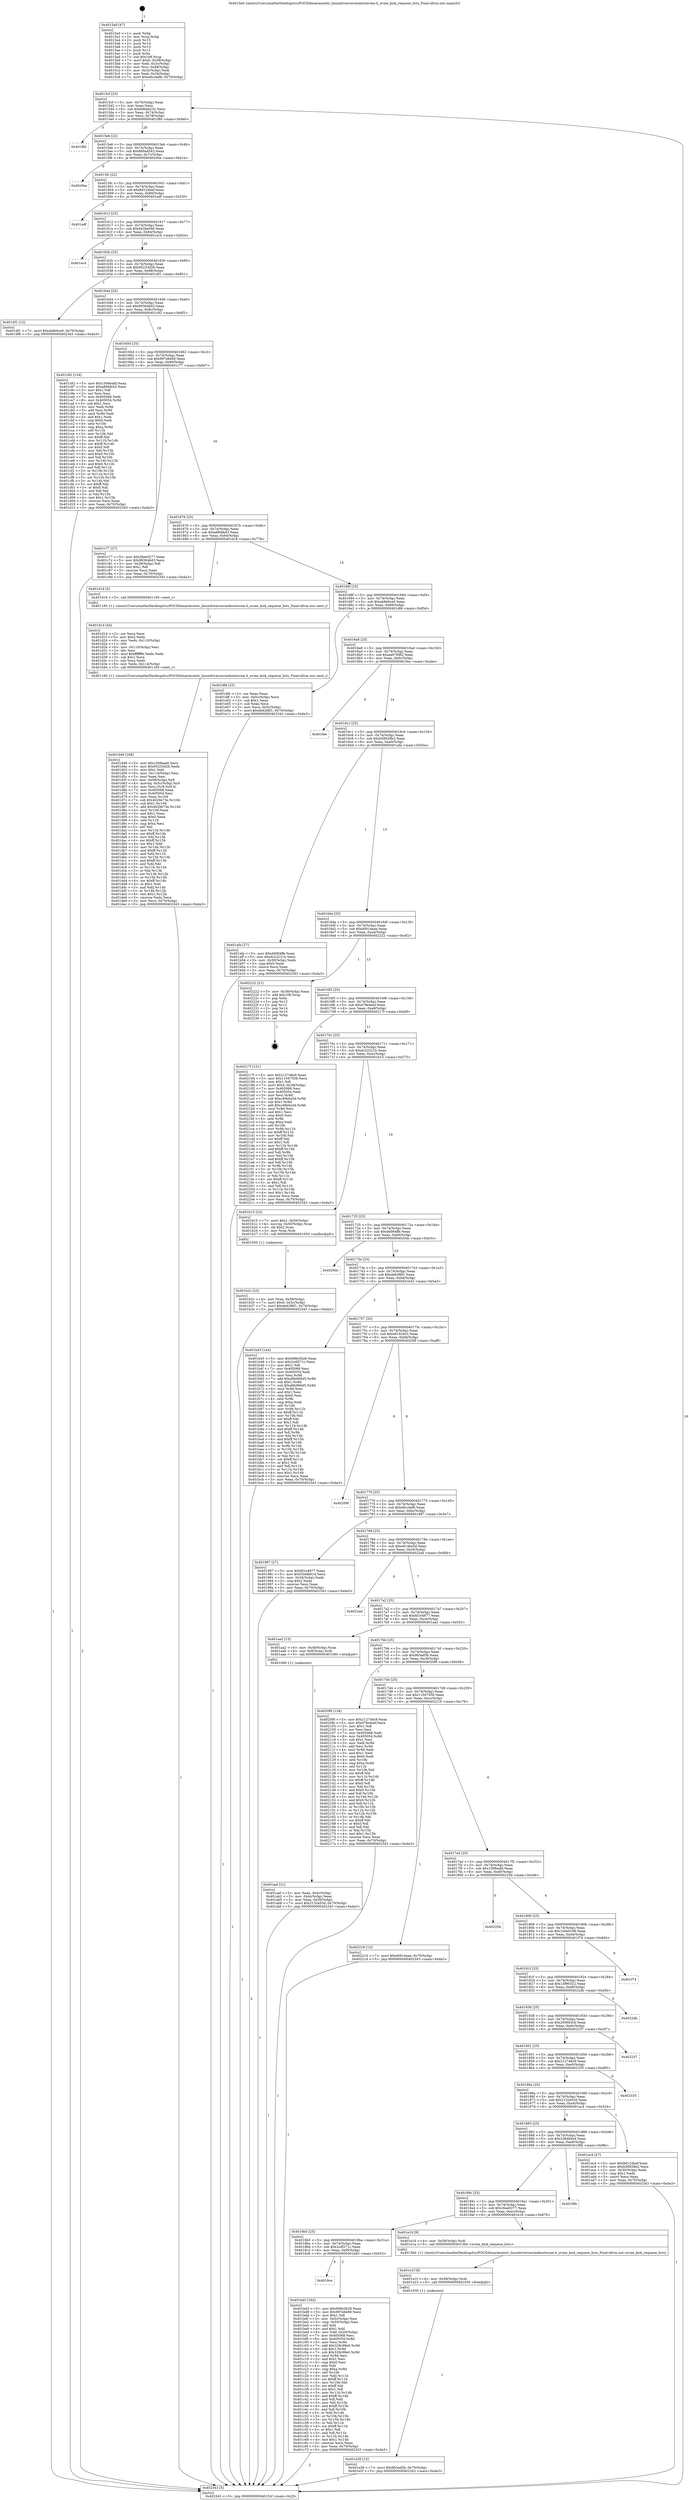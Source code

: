 digraph "0x4015a0" {
  label = "0x4015a0 (/mnt/c/Users/mathe/Desktop/tcc/POCII/binaries/extr_linuxdriversnvmehostnvme.h_nvme_kick_requeue_lists_Final-ollvm.out::main(0))"
  labelloc = "t"
  node[shape=record]

  Entry [label="",width=0.3,height=0.3,shape=circle,fillcolor=black,style=filled]
  "0x4015cf" [label="{
     0x4015cf [23]\l
     | [instrs]\l
     &nbsp;&nbsp;0x4015cf \<+3\>: mov -0x70(%rbp),%eax\l
     &nbsp;&nbsp;0x4015d2 \<+2\>: mov %eax,%ecx\l
     &nbsp;&nbsp;0x4015d4 \<+6\>: sub $0x846ab232,%ecx\l
     &nbsp;&nbsp;0x4015da \<+3\>: mov %eax,-0x74(%rbp)\l
     &nbsp;&nbsp;0x4015dd \<+3\>: mov %ecx,-0x78(%rbp)\l
     &nbsp;&nbsp;0x4015e0 \<+6\>: je 0000000000401f80 \<main+0x9e0\>\l
  }"]
  "0x401f80" [label="{
     0x401f80\l
  }", style=dashed]
  "0x4015e6" [label="{
     0x4015e6 [22]\l
     | [instrs]\l
     &nbsp;&nbsp;0x4015e6 \<+5\>: jmp 00000000004015eb \<main+0x4b\>\l
     &nbsp;&nbsp;0x4015eb \<+3\>: mov -0x74(%rbp),%eax\l
     &nbsp;&nbsp;0x4015ee \<+5\>: sub $0x869ad543,%eax\l
     &nbsp;&nbsp;0x4015f3 \<+3\>: mov %eax,-0x7c(%rbp)\l
     &nbsp;&nbsp;0x4015f6 \<+6\>: je 00000000004020be \<main+0xb1e\>\l
  }"]
  Exit [label="",width=0.3,height=0.3,shape=circle,fillcolor=black,style=filled,peripheries=2]
  "0x4020be" [label="{
     0x4020be\l
  }", style=dashed]
  "0x4015fc" [label="{
     0x4015fc [22]\l
     | [instrs]\l
     &nbsp;&nbsp;0x4015fc \<+5\>: jmp 0000000000401601 \<main+0x61\>\l
     &nbsp;&nbsp;0x401601 \<+3\>: mov -0x74(%rbp),%eax\l
     &nbsp;&nbsp;0x401604 \<+5\>: sub $0x8d124bef,%eax\l
     &nbsp;&nbsp;0x401609 \<+3\>: mov %eax,-0x80(%rbp)\l
     &nbsp;&nbsp;0x40160c \<+6\>: je 0000000000401adf \<main+0x53f\>\l
  }"]
  "0x401e28" [label="{
     0x401e28 [12]\l
     | [instrs]\l
     &nbsp;&nbsp;0x401e28 \<+7\>: movl $0x9b3ad5b,-0x70(%rbp)\l
     &nbsp;&nbsp;0x401e2f \<+5\>: jmp 0000000000402343 \<main+0xda3\>\l
  }"]
  "0x401adf" [label="{
     0x401adf\l
  }", style=dashed]
  "0x401612" [label="{
     0x401612 [25]\l
     | [instrs]\l
     &nbsp;&nbsp;0x401612 \<+5\>: jmp 0000000000401617 \<main+0x77\>\l
     &nbsp;&nbsp;0x401617 \<+3\>: mov -0x74(%rbp),%eax\l
     &nbsp;&nbsp;0x40161a \<+5\>: sub $0x942be040,%eax\l
     &nbsp;&nbsp;0x40161f \<+6\>: mov %eax,-0x84(%rbp)\l
     &nbsp;&nbsp;0x401625 \<+6\>: je 0000000000401ec4 \<main+0x924\>\l
  }"]
  "0x401e1f" [label="{
     0x401e1f [9]\l
     | [instrs]\l
     &nbsp;&nbsp;0x401e1f \<+4\>: mov -0x58(%rbp),%rdi\l
     &nbsp;&nbsp;0x401e23 \<+5\>: call 0000000000401030 \<free@plt\>\l
     | [calls]\l
     &nbsp;&nbsp;0x401030 \{1\} (unknown)\l
  }"]
  "0x401ec4" [label="{
     0x401ec4\l
  }", style=dashed]
  "0x40162b" [label="{
     0x40162b [25]\l
     | [instrs]\l
     &nbsp;&nbsp;0x40162b \<+5\>: jmp 0000000000401630 \<main+0x90\>\l
     &nbsp;&nbsp;0x401630 \<+3\>: mov -0x74(%rbp),%eax\l
     &nbsp;&nbsp;0x401633 \<+5\>: sub $0x95233d26,%eax\l
     &nbsp;&nbsp;0x401638 \<+6\>: mov %eax,-0x88(%rbp)\l
     &nbsp;&nbsp;0x40163e \<+6\>: je 0000000000401df1 \<main+0x851\>\l
  }"]
  "0x401d49" [label="{
     0x401d49 [168]\l
     | [instrs]\l
     &nbsp;&nbsp;0x401d49 \<+5\>: mov $0x1568eafd,%ecx\l
     &nbsp;&nbsp;0x401d4e \<+5\>: mov $0x95233d26,%edx\l
     &nbsp;&nbsp;0x401d53 \<+3\>: mov $0x1,%dil\l
     &nbsp;&nbsp;0x401d56 \<+6\>: mov -0x114(%rbp),%esi\l
     &nbsp;&nbsp;0x401d5c \<+3\>: imul %eax,%esi\l
     &nbsp;&nbsp;0x401d5f \<+4\>: mov -0x58(%rbp),%r8\l
     &nbsp;&nbsp;0x401d63 \<+4\>: movslq -0x5c(%rbp),%r9\l
     &nbsp;&nbsp;0x401d67 \<+4\>: mov %esi,(%r8,%r9,4)\l
     &nbsp;&nbsp;0x401d6b \<+7\>: mov 0x405068,%eax\l
     &nbsp;&nbsp;0x401d72 \<+7\>: mov 0x405054,%esi\l
     &nbsp;&nbsp;0x401d79 \<+3\>: mov %eax,%r10d\l
     &nbsp;&nbsp;0x401d7c \<+7\>: sub $0x4629e73e,%r10d\l
     &nbsp;&nbsp;0x401d83 \<+4\>: sub $0x1,%r10d\l
     &nbsp;&nbsp;0x401d87 \<+7\>: add $0x4629e73e,%r10d\l
     &nbsp;&nbsp;0x401d8e \<+4\>: imul %r10d,%eax\l
     &nbsp;&nbsp;0x401d92 \<+3\>: and $0x1,%eax\l
     &nbsp;&nbsp;0x401d95 \<+3\>: cmp $0x0,%eax\l
     &nbsp;&nbsp;0x401d98 \<+4\>: sete %r11b\l
     &nbsp;&nbsp;0x401d9c \<+3\>: cmp $0xa,%esi\l
     &nbsp;&nbsp;0x401d9f \<+3\>: setl %bl\l
     &nbsp;&nbsp;0x401da2 \<+3\>: mov %r11b,%r14b\l
     &nbsp;&nbsp;0x401da5 \<+4\>: xor $0xff,%r14b\l
     &nbsp;&nbsp;0x401da9 \<+3\>: mov %bl,%r15b\l
     &nbsp;&nbsp;0x401dac \<+4\>: xor $0xff,%r15b\l
     &nbsp;&nbsp;0x401db0 \<+4\>: xor $0x1,%dil\l
     &nbsp;&nbsp;0x401db4 \<+3\>: mov %r14b,%r12b\l
     &nbsp;&nbsp;0x401db7 \<+4\>: and $0xff,%r12b\l
     &nbsp;&nbsp;0x401dbb \<+3\>: and %dil,%r11b\l
     &nbsp;&nbsp;0x401dbe \<+3\>: mov %r15b,%r13b\l
     &nbsp;&nbsp;0x401dc1 \<+4\>: and $0xff,%r13b\l
     &nbsp;&nbsp;0x401dc5 \<+3\>: and %dil,%bl\l
     &nbsp;&nbsp;0x401dc8 \<+3\>: or %r11b,%r12b\l
     &nbsp;&nbsp;0x401dcb \<+3\>: or %bl,%r13b\l
     &nbsp;&nbsp;0x401dce \<+3\>: xor %r13b,%r12b\l
     &nbsp;&nbsp;0x401dd1 \<+3\>: or %r15b,%r14b\l
     &nbsp;&nbsp;0x401dd4 \<+4\>: xor $0xff,%r14b\l
     &nbsp;&nbsp;0x401dd8 \<+4\>: or $0x1,%dil\l
     &nbsp;&nbsp;0x401ddc \<+3\>: and %dil,%r14b\l
     &nbsp;&nbsp;0x401ddf \<+3\>: or %r14b,%r12b\l
     &nbsp;&nbsp;0x401de2 \<+4\>: test $0x1,%r12b\l
     &nbsp;&nbsp;0x401de6 \<+3\>: cmovne %edx,%ecx\l
     &nbsp;&nbsp;0x401de9 \<+3\>: mov %ecx,-0x70(%rbp)\l
     &nbsp;&nbsp;0x401dec \<+5\>: jmp 0000000000402343 \<main+0xda3\>\l
  }"]
  "0x401df1" [label="{
     0x401df1 [12]\l
     | [instrs]\l
     &nbsp;&nbsp;0x401df1 \<+7\>: movl $0xab8e6ce0,-0x70(%rbp)\l
     &nbsp;&nbsp;0x401df8 \<+5\>: jmp 0000000000402343 \<main+0xda3\>\l
  }"]
  "0x401644" [label="{
     0x401644 [25]\l
     | [instrs]\l
     &nbsp;&nbsp;0x401644 \<+5\>: jmp 0000000000401649 \<main+0xa9\>\l
     &nbsp;&nbsp;0x401649 \<+3\>: mov -0x74(%rbp),%eax\l
     &nbsp;&nbsp;0x40164c \<+5\>: sub $0x993646d3,%eax\l
     &nbsp;&nbsp;0x401651 \<+6\>: mov %eax,-0x8c(%rbp)\l
     &nbsp;&nbsp;0x401657 \<+6\>: je 0000000000401c92 \<main+0x6f2\>\l
  }"]
  "0x401d1d" [label="{
     0x401d1d [44]\l
     | [instrs]\l
     &nbsp;&nbsp;0x401d1d \<+2\>: xor %ecx,%ecx\l
     &nbsp;&nbsp;0x401d1f \<+5\>: mov $0x2,%edx\l
     &nbsp;&nbsp;0x401d24 \<+6\>: mov %edx,-0x110(%rbp)\l
     &nbsp;&nbsp;0x401d2a \<+1\>: cltd\l
     &nbsp;&nbsp;0x401d2b \<+6\>: mov -0x110(%rbp),%esi\l
     &nbsp;&nbsp;0x401d31 \<+2\>: idiv %esi\l
     &nbsp;&nbsp;0x401d33 \<+6\>: imul $0xfffffffe,%edx,%edx\l
     &nbsp;&nbsp;0x401d39 \<+3\>: sub $0x1,%ecx\l
     &nbsp;&nbsp;0x401d3c \<+2\>: sub %ecx,%edx\l
     &nbsp;&nbsp;0x401d3e \<+6\>: mov %edx,-0x114(%rbp)\l
     &nbsp;&nbsp;0x401d44 \<+5\>: call 0000000000401160 \<next_i\>\l
     | [calls]\l
     &nbsp;&nbsp;0x401160 \{1\} (/mnt/c/Users/mathe/Desktop/tcc/POCII/binaries/extr_linuxdriversnvmehostnvme.h_nvme_kick_requeue_lists_Final-ollvm.out::next_i)\l
  }"]
  "0x401c92" [label="{
     0x401c92 [134]\l
     | [instrs]\l
     &nbsp;&nbsp;0x401c92 \<+5\>: mov $0x1568eafd,%eax\l
     &nbsp;&nbsp;0x401c97 \<+5\>: mov $0xa894fe43,%ecx\l
     &nbsp;&nbsp;0x401c9c \<+2\>: mov $0x1,%dl\l
     &nbsp;&nbsp;0x401c9e \<+2\>: xor %esi,%esi\l
     &nbsp;&nbsp;0x401ca0 \<+7\>: mov 0x405068,%edi\l
     &nbsp;&nbsp;0x401ca7 \<+8\>: mov 0x405054,%r8d\l
     &nbsp;&nbsp;0x401caf \<+3\>: sub $0x1,%esi\l
     &nbsp;&nbsp;0x401cb2 \<+3\>: mov %edi,%r9d\l
     &nbsp;&nbsp;0x401cb5 \<+3\>: add %esi,%r9d\l
     &nbsp;&nbsp;0x401cb8 \<+4\>: imul %r9d,%edi\l
     &nbsp;&nbsp;0x401cbc \<+3\>: and $0x1,%edi\l
     &nbsp;&nbsp;0x401cbf \<+3\>: cmp $0x0,%edi\l
     &nbsp;&nbsp;0x401cc2 \<+4\>: sete %r10b\l
     &nbsp;&nbsp;0x401cc6 \<+4\>: cmp $0xa,%r8d\l
     &nbsp;&nbsp;0x401cca \<+4\>: setl %r11b\l
     &nbsp;&nbsp;0x401cce \<+3\>: mov %r10b,%bl\l
     &nbsp;&nbsp;0x401cd1 \<+3\>: xor $0xff,%bl\l
     &nbsp;&nbsp;0x401cd4 \<+3\>: mov %r11b,%r14b\l
     &nbsp;&nbsp;0x401cd7 \<+4\>: xor $0xff,%r14b\l
     &nbsp;&nbsp;0x401cdb \<+3\>: xor $0x0,%dl\l
     &nbsp;&nbsp;0x401cde \<+3\>: mov %bl,%r15b\l
     &nbsp;&nbsp;0x401ce1 \<+4\>: and $0x0,%r15b\l
     &nbsp;&nbsp;0x401ce5 \<+3\>: and %dl,%r10b\l
     &nbsp;&nbsp;0x401ce8 \<+3\>: mov %r14b,%r12b\l
     &nbsp;&nbsp;0x401ceb \<+4\>: and $0x0,%r12b\l
     &nbsp;&nbsp;0x401cef \<+3\>: and %dl,%r11b\l
     &nbsp;&nbsp;0x401cf2 \<+3\>: or %r10b,%r15b\l
     &nbsp;&nbsp;0x401cf5 \<+3\>: or %r11b,%r12b\l
     &nbsp;&nbsp;0x401cf8 \<+3\>: xor %r12b,%r15b\l
     &nbsp;&nbsp;0x401cfb \<+3\>: or %r14b,%bl\l
     &nbsp;&nbsp;0x401cfe \<+3\>: xor $0xff,%bl\l
     &nbsp;&nbsp;0x401d01 \<+3\>: or $0x0,%dl\l
     &nbsp;&nbsp;0x401d04 \<+2\>: and %dl,%bl\l
     &nbsp;&nbsp;0x401d06 \<+3\>: or %bl,%r15b\l
     &nbsp;&nbsp;0x401d09 \<+4\>: test $0x1,%r15b\l
     &nbsp;&nbsp;0x401d0d \<+3\>: cmovne %ecx,%eax\l
     &nbsp;&nbsp;0x401d10 \<+3\>: mov %eax,-0x70(%rbp)\l
     &nbsp;&nbsp;0x401d13 \<+5\>: jmp 0000000000402343 \<main+0xda3\>\l
  }"]
  "0x40165d" [label="{
     0x40165d [25]\l
     | [instrs]\l
     &nbsp;&nbsp;0x40165d \<+5\>: jmp 0000000000401662 \<main+0xc2\>\l
     &nbsp;&nbsp;0x401662 \<+3\>: mov -0x74(%rbp),%eax\l
     &nbsp;&nbsp;0x401665 \<+5\>: sub $0x997e6e69,%eax\l
     &nbsp;&nbsp;0x40166a \<+6\>: mov %eax,-0x90(%rbp)\l
     &nbsp;&nbsp;0x401670 \<+6\>: je 0000000000401c77 \<main+0x6d7\>\l
  }"]
  "0x4018ce" [label="{
     0x4018ce\l
  }", style=dashed]
  "0x401c77" [label="{
     0x401c77 [27]\l
     | [instrs]\l
     &nbsp;&nbsp;0x401c77 \<+5\>: mov $0x26ee0277,%eax\l
     &nbsp;&nbsp;0x401c7c \<+5\>: mov $0x993646d3,%ecx\l
     &nbsp;&nbsp;0x401c81 \<+3\>: mov -0x29(%rbp),%dl\l
     &nbsp;&nbsp;0x401c84 \<+3\>: test $0x1,%dl\l
     &nbsp;&nbsp;0x401c87 \<+3\>: cmovne %ecx,%eax\l
     &nbsp;&nbsp;0x401c8a \<+3\>: mov %eax,-0x70(%rbp)\l
     &nbsp;&nbsp;0x401c8d \<+5\>: jmp 0000000000402343 \<main+0xda3\>\l
  }"]
  "0x401676" [label="{
     0x401676 [25]\l
     | [instrs]\l
     &nbsp;&nbsp;0x401676 \<+5\>: jmp 000000000040167b \<main+0xdb\>\l
     &nbsp;&nbsp;0x40167b \<+3\>: mov -0x74(%rbp),%eax\l
     &nbsp;&nbsp;0x40167e \<+5\>: sub $0xa894fe43,%eax\l
     &nbsp;&nbsp;0x401683 \<+6\>: mov %eax,-0x94(%rbp)\l
     &nbsp;&nbsp;0x401689 \<+6\>: je 0000000000401d18 \<main+0x778\>\l
  }"]
  "0x401bd3" [label="{
     0x401bd3 [164]\l
     | [instrs]\l
     &nbsp;&nbsp;0x401bd3 \<+5\>: mov $0x698e3b26,%eax\l
     &nbsp;&nbsp;0x401bd8 \<+5\>: mov $0x997e6e69,%ecx\l
     &nbsp;&nbsp;0x401bdd \<+2\>: mov $0x1,%dl\l
     &nbsp;&nbsp;0x401bdf \<+3\>: mov -0x5c(%rbp),%esi\l
     &nbsp;&nbsp;0x401be2 \<+3\>: cmp -0x50(%rbp),%esi\l
     &nbsp;&nbsp;0x401be5 \<+4\>: setl %dil\l
     &nbsp;&nbsp;0x401be9 \<+4\>: and $0x1,%dil\l
     &nbsp;&nbsp;0x401bed \<+4\>: mov %dil,-0x29(%rbp)\l
     &nbsp;&nbsp;0x401bf1 \<+7\>: mov 0x405068,%esi\l
     &nbsp;&nbsp;0x401bf8 \<+8\>: mov 0x405054,%r8d\l
     &nbsp;&nbsp;0x401c00 \<+3\>: mov %esi,%r9d\l
     &nbsp;&nbsp;0x401c03 \<+7\>: add $0x328c98e0,%r9d\l
     &nbsp;&nbsp;0x401c0a \<+4\>: sub $0x1,%r9d\l
     &nbsp;&nbsp;0x401c0e \<+7\>: sub $0x328c98e0,%r9d\l
     &nbsp;&nbsp;0x401c15 \<+4\>: imul %r9d,%esi\l
     &nbsp;&nbsp;0x401c19 \<+3\>: and $0x1,%esi\l
     &nbsp;&nbsp;0x401c1c \<+3\>: cmp $0x0,%esi\l
     &nbsp;&nbsp;0x401c1f \<+4\>: sete %dil\l
     &nbsp;&nbsp;0x401c23 \<+4\>: cmp $0xa,%r8d\l
     &nbsp;&nbsp;0x401c27 \<+4\>: setl %r10b\l
     &nbsp;&nbsp;0x401c2b \<+3\>: mov %dil,%r11b\l
     &nbsp;&nbsp;0x401c2e \<+4\>: xor $0xff,%r11b\l
     &nbsp;&nbsp;0x401c32 \<+3\>: mov %r10b,%bl\l
     &nbsp;&nbsp;0x401c35 \<+3\>: xor $0xff,%bl\l
     &nbsp;&nbsp;0x401c38 \<+3\>: xor $0x1,%dl\l
     &nbsp;&nbsp;0x401c3b \<+3\>: mov %r11b,%r14b\l
     &nbsp;&nbsp;0x401c3e \<+4\>: and $0xff,%r14b\l
     &nbsp;&nbsp;0x401c42 \<+3\>: and %dl,%dil\l
     &nbsp;&nbsp;0x401c45 \<+3\>: mov %bl,%r15b\l
     &nbsp;&nbsp;0x401c48 \<+4\>: and $0xff,%r15b\l
     &nbsp;&nbsp;0x401c4c \<+3\>: and %dl,%r10b\l
     &nbsp;&nbsp;0x401c4f \<+3\>: or %dil,%r14b\l
     &nbsp;&nbsp;0x401c52 \<+3\>: or %r10b,%r15b\l
     &nbsp;&nbsp;0x401c55 \<+3\>: xor %r15b,%r14b\l
     &nbsp;&nbsp;0x401c58 \<+3\>: or %bl,%r11b\l
     &nbsp;&nbsp;0x401c5b \<+4\>: xor $0xff,%r11b\l
     &nbsp;&nbsp;0x401c5f \<+3\>: or $0x1,%dl\l
     &nbsp;&nbsp;0x401c62 \<+3\>: and %dl,%r11b\l
     &nbsp;&nbsp;0x401c65 \<+3\>: or %r11b,%r14b\l
     &nbsp;&nbsp;0x401c68 \<+4\>: test $0x1,%r14b\l
     &nbsp;&nbsp;0x401c6c \<+3\>: cmovne %ecx,%eax\l
     &nbsp;&nbsp;0x401c6f \<+3\>: mov %eax,-0x70(%rbp)\l
     &nbsp;&nbsp;0x401c72 \<+5\>: jmp 0000000000402343 \<main+0xda3\>\l
  }"]
  "0x401d18" [label="{
     0x401d18 [5]\l
     | [instrs]\l
     &nbsp;&nbsp;0x401d18 \<+5\>: call 0000000000401160 \<next_i\>\l
     | [calls]\l
     &nbsp;&nbsp;0x401160 \{1\} (/mnt/c/Users/mathe/Desktop/tcc/POCII/binaries/extr_linuxdriversnvmehostnvme.h_nvme_kick_requeue_lists_Final-ollvm.out::next_i)\l
  }"]
  "0x40168f" [label="{
     0x40168f [25]\l
     | [instrs]\l
     &nbsp;&nbsp;0x40168f \<+5\>: jmp 0000000000401694 \<main+0xf4\>\l
     &nbsp;&nbsp;0x401694 \<+3\>: mov -0x74(%rbp),%eax\l
     &nbsp;&nbsp;0x401697 \<+5\>: sub $0xab8e6ce0,%eax\l
     &nbsp;&nbsp;0x40169c \<+6\>: mov %eax,-0x98(%rbp)\l
     &nbsp;&nbsp;0x4016a2 \<+6\>: je 0000000000401dfd \<main+0x85d\>\l
  }"]
  "0x4018b5" [label="{
     0x4018b5 [25]\l
     | [instrs]\l
     &nbsp;&nbsp;0x4018b5 \<+5\>: jmp 00000000004018ba \<main+0x31a\>\l
     &nbsp;&nbsp;0x4018ba \<+3\>: mov -0x74(%rbp),%eax\l
     &nbsp;&nbsp;0x4018bd \<+5\>: sub $0x2cdf271c,%eax\l
     &nbsp;&nbsp;0x4018c2 \<+6\>: mov %eax,-0xf0(%rbp)\l
     &nbsp;&nbsp;0x4018c8 \<+6\>: je 0000000000401bd3 \<main+0x633\>\l
  }"]
  "0x401dfd" [label="{
     0x401dfd [25]\l
     | [instrs]\l
     &nbsp;&nbsp;0x401dfd \<+2\>: xor %eax,%eax\l
     &nbsp;&nbsp;0x401dff \<+3\>: mov -0x5c(%rbp),%ecx\l
     &nbsp;&nbsp;0x401e02 \<+3\>: sub $0x1,%eax\l
     &nbsp;&nbsp;0x401e05 \<+2\>: sub %eax,%ecx\l
     &nbsp;&nbsp;0x401e07 \<+3\>: mov %ecx,-0x5c(%rbp)\l
     &nbsp;&nbsp;0x401e0a \<+7\>: movl $0xde62f6f1,-0x70(%rbp)\l
     &nbsp;&nbsp;0x401e11 \<+5\>: jmp 0000000000402343 \<main+0xda3\>\l
  }"]
  "0x4016a8" [label="{
     0x4016a8 [25]\l
     | [instrs]\l
     &nbsp;&nbsp;0x4016a8 \<+5\>: jmp 00000000004016ad \<main+0x10d\>\l
     &nbsp;&nbsp;0x4016ad \<+3\>: mov -0x74(%rbp),%eax\l
     &nbsp;&nbsp;0x4016b0 \<+5\>: sub $0xae0769f2,%eax\l
     &nbsp;&nbsp;0x4016b5 \<+6\>: mov %eax,-0x9c(%rbp)\l
     &nbsp;&nbsp;0x4016bb \<+6\>: je 0000000000401fee \<main+0xa4e\>\l
  }"]
  "0x401e16" [label="{
     0x401e16 [9]\l
     | [instrs]\l
     &nbsp;&nbsp;0x401e16 \<+4\>: mov -0x58(%rbp),%rdi\l
     &nbsp;&nbsp;0x401e1a \<+5\>: call 00000000004013b0 \<nvme_kick_requeue_lists\>\l
     | [calls]\l
     &nbsp;&nbsp;0x4013b0 \{1\} (/mnt/c/Users/mathe/Desktop/tcc/POCII/binaries/extr_linuxdriversnvmehostnvme.h_nvme_kick_requeue_lists_Final-ollvm.out::nvme_kick_requeue_lists)\l
  }"]
  "0x401fee" [label="{
     0x401fee\l
  }", style=dashed]
  "0x4016c1" [label="{
     0x4016c1 [25]\l
     | [instrs]\l
     &nbsp;&nbsp;0x4016c1 \<+5\>: jmp 00000000004016c6 \<main+0x126\>\l
     &nbsp;&nbsp;0x4016c6 \<+3\>: mov -0x74(%rbp),%eax\l
     &nbsp;&nbsp;0x4016c9 \<+5\>: sub $0xb58928b2,%eax\l
     &nbsp;&nbsp;0x4016ce \<+6\>: mov %eax,-0xa0(%rbp)\l
     &nbsp;&nbsp;0x4016d4 \<+6\>: je 0000000000401afa \<main+0x55a\>\l
  }"]
  "0x40189c" [label="{
     0x40189c [25]\l
     | [instrs]\l
     &nbsp;&nbsp;0x40189c \<+5\>: jmp 00000000004018a1 \<main+0x301\>\l
     &nbsp;&nbsp;0x4018a1 \<+3\>: mov -0x74(%rbp),%eax\l
     &nbsp;&nbsp;0x4018a4 \<+5\>: sub $0x26ee0277,%eax\l
     &nbsp;&nbsp;0x4018a9 \<+6\>: mov %eax,-0xec(%rbp)\l
     &nbsp;&nbsp;0x4018af \<+6\>: je 0000000000401e16 \<main+0x876\>\l
  }"]
  "0x401afa" [label="{
     0x401afa [27]\l
     | [instrs]\l
     &nbsp;&nbsp;0x401afa \<+5\>: mov $0xdd084ffe,%eax\l
     &nbsp;&nbsp;0x401aff \<+5\>: mov $0xdc22221b,%ecx\l
     &nbsp;&nbsp;0x401b04 \<+3\>: mov -0x30(%rbp),%edx\l
     &nbsp;&nbsp;0x401b07 \<+3\>: cmp $0x0,%edx\l
     &nbsp;&nbsp;0x401b0a \<+3\>: cmove %ecx,%eax\l
     &nbsp;&nbsp;0x401b0d \<+3\>: mov %eax,-0x70(%rbp)\l
     &nbsp;&nbsp;0x401b10 \<+5\>: jmp 0000000000402343 \<main+0xda3\>\l
  }"]
  "0x4016da" [label="{
     0x4016da [25]\l
     | [instrs]\l
     &nbsp;&nbsp;0x4016da \<+5\>: jmp 00000000004016df \<main+0x13f\>\l
     &nbsp;&nbsp;0x4016df \<+3\>: mov -0x74(%rbp),%eax\l
     &nbsp;&nbsp;0x4016e2 \<+5\>: sub $0xd0914eae,%eax\l
     &nbsp;&nbsp;0x4016e7 \<+6\>: mov %eax,-0xa4(%rbp)\l
     &nbsp;&nbsp;0x4016ed \<+6\>: je 0000000000402222 \<main+0xc82\>\l
  }"]
  "0x401f9b" [label="{
     0x401f9b\l
  }", style=dashed]
  "0x402222" [label="{
     0x402222 [21]\l
     | [instrs]\l
     &nbsp;&nbsp;0x402222 \<+3\>: mov -0x38(%rbp),%eax\l
     &nbsp;&nbsp;0x402225 \<+7\>: add $0x108,%rsp\l
     &nbsp;&nbsp;0x40222c \<+1\>: pop %rbx\l
     &nbsp;&nbsp;0x40222d \<+2\>: pop %r12\l
     &nbsp;&nbsp;0x40222f \<+2\>: pop %r13\l
     &nbsp;&nbsp;0x402231 \<+2\>: pop %r14\l
     &nbsp;&nbsp;0x402233 \<+2\>: pop %r15\l
     &nbsp;&nbsp;0x402235 \<+1\>: pop %rbp\l
     &nbsp;&nbsp;0x402236 \<+1\>: ret\l
  }"]
  "0x4016f3" [label="{
     0x4016f3 [25]\l
     | [instrs]\l
     &nbsp;&nbsp;0x4016f3 \<+5\>: jmp 00000000004016f8 \<main+0x158\>\l
     &nbsp;&nbsp;0x4016f8 \<+3\>: mov -0x74(%rbp),%eax\l
     &nbsp;&nbsp;0x4016fb \<+5\>: sub $0xd78e4eef,%eax\l
     &nbsp;&nbsp;0x401700 \<+6\>: mov %eax,-0xa8(%rbp)\l
     &nbsp;&nbsp;0x401706 \<+6\>: je 000000000040217f \<main+0xbdf\>\l
  }"]
  "0x401b2c" [label="{
     0x401b2c [23]\l
     | [instrs]\l
     &nbsp;&nbsp;0x401b2c \<+4\>: mov %rax,-0x58(%rbp)\l
     &nbsp;&nbsp;0x401b30 \<+7\>: movl $0x0,-0x5c(%rbp)\l
     &nbsp;&nbsp;0x401b37 \<+7\>: movl $0xde62f6f1,-0x70(%rbp)\l
     &nbsp;&nbsp;0x401b3e \<+5\>: jmp 0000000000402343 \<main+0xda3\>\l
  }"]
  "0x40217f" [label="{
     0x40217f [151]\l
     | [instrs]\l
     &nbsp;&nbsp;0x40217f \<+5\>: mov $0x212748c9,%eax\l
     &nbsp;&nbsp;0x402184 \<+5\>: mov $0x11047556,%ecx\l
     &nbsp;&nbsp;0x402189 \<+2\>: mov $0x1,%dl\l
     &nbsp;&nbsp;0x40218b \<+7\>: movl $0x0,-0x38(%rbp)\l
     &nbsp;&nbsp;0x402192 \<+7\>: mov 0x405068,%esi\l
     &nbsp;&nbsp;0x402199 \<+7\>: mov 0x405054,%edi\l
     &nbsp;&nbsp;0x4021a0 \<+3\>: mov %esi,%r8d\l
     &nbsp;&nbsp;0x4021a3 \<+7\>: sub $0xc49b0a3d,%r8d\l
     &nbsp;&nbsp;0x4021aa \<+4\>: sub $0x1,%r8d\l
     &nbsp;&nbsp;0x4021ae \<+7\>: add $0xc49b0a3d,%r8d\l
     &nbsp;&nbsp;0x4021b5 \<+4\>: imul %r8d,%esi\l
     &nbsp;&nbsp;0x4021b9 \<+3\>: and $0x1,%esi\l
     &nbsp;&nbsp;0x4021bc \<+3\>: cmp $0x0,%esi\l
     &nbsp;&nbsp;0x4021bf \<+4\>: sete %r9b\l
     &nbsp;&nbsp;0x4021c3 \<+3\>: cmp $0xa,%edi\l
     &nbsp;&nbsp;0x4021c6 \<+4\>: setl %r10b\l
     &nbsp;&nbsp;0x4021ca \<+3\>: mov %r9b,%r11b\l
     &nbsp;&nbsp;0x4021cd \<+4\>: xor $0xff,%r11b\l
     &nbsp;&nbsp;0x4021d1 \<+3\>: mov %r10b,%bl\l
     &nbsp;&nbsp;0x4021d4 \<+3\>: xor $0xff,%bl\l
     &nbsp;&nbsp;0x4021d7 \<+3\>: xor $0x1,%dl\l
     &nbsp;&nbsp;0x4021da \<+3\>: mov %r11b,%r14b\l
     &nbsp;&nbsp;0x4021dd \<+4\>: and $0xff,%r14b\l
     &nbsp;&nbsp;0x4021e1 \<+3\>: and %dl,%r9b\l
     &nbsp;&nbsp;0x4021e4 \<+3\>: mov %bl,%r15b\l
     &nbsp;&nbsp;0x4021e7 \<+4\>: and $0xff,%r15b\l
     &nbsp;&nbsp;0x4021eb \<+3\>: and %dl,%r10b\l
     &nbsp;&nbsp;0x4021ee \<+3\>: or %r9b,%r14b\l
     &nbsp;&nbsp;0x4021f1 \<+3\>: or %r10b,%r15b\l
     &nbsp;&nbsp;0x4021f4 \<+3\>: xor %r15b,%r14b\l
     &nbsp;&nbsp;0x4021f7 \<+3\>: or %bl,%r11b\l
     &nbsp;&nbsp;0x4021fa \<+4\>: xor $0xff,%r11b\l
     &nbsp;&nbsp;0x4021fe \<+3\>: or $0x1,%dl\l
     &nbsp;&nbsp;0x402201 \<+3\>: and %dl,%r11b\l
     &nbsp;&nbsp;0x402204 \<+3\>: or %r11b,%r14b\l
     &nbsp;&nbsp;0x402207 \<+4\>: test $0x1,%r14b\l
     &nbsp;&nbsp;0x40220b \<+3\>: cmovne %ecx,%eax\l
     &nbsp;&nbsp;0x40220e \<+3\>: mov %eax,-0x70(%rbp)\l
     &nbsp;&nbsp;0x402211 \<+5\>: jmp 0000000000402343 \<main+0xda3\>\l
  }"]
  "0x40170c" [label="{
     0x40170c [25]\l
     | [instrs]\l
     &nbsp;&nbsp;0x40170c \<+5\>: jmp 0000000000401711 \<main+0x171\>\l
     &nbsp;&nbsp;0x401711 \<+3\>: mov -0x74(%rbp),%eax\l
     &nbsp;&nbsp;0x401714 \<+5\>: sub $0xdc22221b,%eax\l
     &nbsp;&nbsp;0x401719 \<+6\>: mov %eax,-0xac(%rbp)\l
     &nbsp;&nbsp;0x40171f \<+6\>: je 0000000000401b15 \<main+0x575\>\l
  }"]
  "0x401883" [label="{
     0x401883 [25]\l
     | [instrs]\l
     &nbsp;&nbsp;0x401883 \<+5\>: jmp 0000000000401888 \<main+0x2e8\>\l
     &nbsp;&nbsp;0x401888 \<+3\>: mov -0x74(%rbp),%eax\l
     &nbsp;&nbsp;0x40188b \<+5\>: sub $0x238460a4,%eax\l
     &nbsp;&nbsp;0x401890 \<+6\>: mov %eax,-0xe8(%rbp)\l
     &nbsp;&nbsp;0x401896 \<+6\>: je 0000000000401f9b \<main+0x9fb\>\l
  }"]
  "0x401b15" [label="{
     0x401b15 [23]\l
     | [instrs]\l
     &nbsp;&nbsp;0x401b15 \<+7\>: movl $0x1,-0x50(%rbp)\l
     &nbsp;&nbsp;0x401b1c \<+4\>: movslq -0x50(%rbp),%rax\l
     &nbsp;&nbsp;0x401b20 \<+4\>: shl $0x2,%rax\l
     &nbsp;&nbsp;0x401b24 \<+3\>: mov %rax,%rdi\l
     &nbsp;&nbsp;0x401b27 \<+5\>: call 0000000000401050 \<malloc@plt\>\l
     | [calls]\l
     &nbsp;&nbsp;0x401050 \{1\} (unknown)\l
  }"]
  "0x401725" [label="{
     0x401725 [25]\l
     | [instrs]\l
     &nbsp;&nbsp;0x401725 \<+5\>: jmp 000000000040172a \<main+0x18a\>\l
     &nbsp;&nbsp;0x40172a \<+3\>: mov -0x74(%rbp),%eax\l
     &nbsp;&nbsp;0x40172d \<+5\>: sub $0xdd084ffe,%eax\l
     &nbsp;&nbsp;0x401732 \<+6\>: mov %eax,-0xb0(%rbp)\l
     &nbsp;&nbsp;0x401738 \<+6\>: je 00000000004020dc \<main+0xb3c\>\l
  }"]
  "0x401ac4" [label="{
     0x401ac4 [27]\l
     | [instrs]\l
     &nbsp;&nbsp;0x401ac4 \<+5\>: mov $0x8d124bef,%eax\l
     &nbsp;&nbsp;0x401ac9 \<+5\>: mov $0xb58928b2,%ecx\l
     &nbsp;&nbsp;0x401ace \<+3\>: mov -0x30(%rbp),%edx\l
     &nbsp;&nbsp;0x401ad1 \<+3\>: cmp $0x1,%edx\l
     &nbsp;&nbsp;0x401ad4 \<+3\>: cmovl %ecx,%eax\l
     &nbsp;&nbsp;0x401ad7 \<+3\>: mov %eax,-0x70(%rbp)\l
     &nbsp;&nbsp;0x401ada \<+5\>: jmp 0000000000402343 \<main+0xda3\>\l
  }"]
  "0x4020dc" [label="{
     0x4020dc\l
  }", style=dashed]
  "0x40173e" [label="{
     0x40173e [25]\l
     | [instrs]\l
     &nbsp;&nbsp;0x40173e \<+5\>: jmp 0000000000401743 \<main+0x1a3\>\l
     &nbsp;&nbsp;0x401743 \<+3\>: mov -0x74(%rbp),%eax\l
     &nbsp;&nbsp;0x401746 \<+5\>: sub $0xde62f6f1,%eax\l
     &nbsp;&nbsp;0x40174b \<+6\>: mov %eax,-0xb4(%rbp)\l
     &nbsp;&nbsp;0x401751 \<+6\>: je 0000000000401b43 \<main+0x5a3\>\l
  }"]
  "0x40186a" [label="{
     0x40186a [25]\l
     | [instrs]\l
     &nbsp;&nbsp;0x40186a \<+5\>: jmp 000000000040186f \<main+0x2cf\>\l
     &nbsp;&nbsp;0x40186f \<+3\>: mov -0x74(%rbp),%eax\l
     &nbsp;&nbsp;0x401872 \<+5\>: sub $0x2132e53d,%eax\l
     &nbsp;&nbsp;0x401877 \<+6\>: mov %eax,-0xe4(%rbp)\l
     &nbsp;&nbsp;0x40187d \<+6\>: je 0000000000401ac4 \<main+0x524\>\l
  }"]
  "0x401b43" [label="{
     0x401b43 [144]\l
     | [instrs]\l
     &nbsp;&nbsp;0x401b43 \<+5\>: mov $0x698e3b26,%eax\l
     &nbsp;&nbsp;0x401b48 \<+5\>: mov $0x2cdf271c,%ecx\l
     &nbsp;&nbsp;0x401b4d \<+2\>: mov $0x1,%dl\l
     &nbsp;&nbsp;0x401b4f \<+7\>: mov 0x405068,%esi\l
     &nbsp;&nbsp;0x401b56 \<+7\>: mov 0x405054,%edi\l
     &nbsp;&nbsp;0x401b5d \<+3\>: mov %esi,%r8d\l
     &nbsp;&nbsp;0x401b60 \<+7\>: add $0xd6b966d5,%r8d\l
     &nbsp;&nbsp;0x401b67 \<+4\>: sub $0x1,%r8d\l
     &nbsp;&nbsp;0x401b6b \<+7\>: sub $0xd6b966d5,%r8d\l
     &nbsp;&nbsp;0x401b72 \<+4\>: imul %r8d,%esi\l
     &nbsp;&nbsp;0x401b76 \<+3\>: and $0x1,%esi\l
     &nbsp;&nbsp;0x401b79 \<+3\>: cmp $0x0,%esi\l
     &nbsp;&nbsp;0x401b7c \<+4\>: sete %r9b\l
     &nbsp;&nbsp;0x401b80 \<+3\>: cmp $0xa,%edi\l
     &nbsp;&nbsp;0x401b83 \<+4\>: setl %r10b\l
     &nbsp;&nbsp;0x401b87 \<+3\>: mov %r9b,%r11b\l
     &nbsp;&nbsp;0x401b8a \<+4\>: xor $0xff,%r11b\l
     &nbsp;&nbsp;0x401b8e \<+3\>: mov %r10b,%bl\l
     &nbsp;&nbsp;0x401b91 \<+3\>: xor $0xff,%bl\l
     &nbsp;&nbsp;0x401b94 \<+3\>: xor $0x1,%dl\l
     &nbsp;&nbsp;0x401b97 \<+3\>: mov %r11b,%r14b\l
     &nbsp;&nbsp;0x401b9a \<+4\>: and $0xff,%r14b\l
     &nbsp;&nbsp;0x401b9e \<+3\>: and %dl,%r9b\l
     &nbsp;&nbsp;0x401ba1 \<+3\>: mov %bl,%r15b\l
     &nbsp;&nbsp;0x401ba4 \<+4\>: and $0xff,%r15b\l
     &nbsp;&nbsp;0x401ba8 \<+3\>: and %dl,%r10b\l
     &nbsp;&nbsp;0x401bab \<+3\>: or %r9b,%r14b\l
     &nbsp;&nbsp;0x401bae \<+3\>: or %r10b,%r15b\l
     &nbsp;&nbsp;0x401bb1 \<+3\>: xor %r15b,%r14b\l
     &nbsp;&nbsp;0x401bb4 \<+3\>: or %bl,%r11b\l
     &nbsp;&nbsp;0x401bb7 \<+4\>: xor $0xff,%r11b\l
     &nbsp;&nbsp;0x401bbb \<+3\>: or $0x1,%dl\l
     &nbsp;&nbsp;0x401bbe \<+3\>: and %dl,%r11b\l
     &nbsp;&nbsp;0x401bc1 \<+3\>: or %r11b,%r14b\l
     &nbsp;&nbsp;0x401bc4 \<+4\>: test $0x1,%r14b\l
     &nbsp;&nbsp;0x401bc8 \<+3\>: cmovne %ecx,%eax\l
     &nbsp;&nbsp;0x401bcb \<+3\>: mov %eax,-0x70(%rbp)\l
     &nbsp;&nbsp;0x401bce \<+5\>: jmp 0000000000402343 \<main+0xda3\>\l
  }"]
  "0x401757" [label="{
     0x401757 [25]\l
     | [instrs]\l
     &nbsp;&nbsp;0x401757 \<+5\>: jmp 000000000040175c \<main+0x1bc\>\l
     &nbsp;&nbsp;0x40175c \<+3\>: mov -0x74(%rbp),%eax\l
     &nbsp;&nbsp;0x40175f \<+5\>: sub $0xe8192dc3,%eax\l
     &nbsp;&nbsp;0x401764 \<+6\>: mov %eax,-0xb8(%rbp)\l
     &nbsp;&nbsp;0x40176a \<+6\>: je 000000000040209f \<main+0xaff\>\l
  }"]
  "0x402335" [label="{
     0x402335\l
  }", style=dashed]
  "0x40209f" [label="{
     0x40209f\l
  }", style=dashed]
  "0x401770" [label="{
     0x401770 [25]\l
     | [instrs]\l
     &nbsp;&nbsp;0x401770 \<+5\>: jmp 0000000000401775 \<main+0x1d5\>\l
     &nbsp;&nbsp;0x401775 \<+3\>: mov -0x74(%rbp),%eax\l
     &nbsp;&nbsp;0x401778 \<+5\>: sub $0xe8cc4efb,%eax\l
     &nbsp;&nbsp;0x40177d \<+6\>: mov %eax,-0xbc(%rbp)\l
     &nbsp;&nbsp;0x401783 \<+6\>: je 0000000000401987 \<main+0x3e7\>\l
  }"]
  "0x401851" [label="{
     0x401851 [25]\l
     | [instrs]\l
     &nbsp;&nbsp;0x401851 \<+5\>: jmp 0000000000401856 \<main+0x2b6\>\l
     &nbsp;&nbsp;0x401856 \<+3\>: mov -0x74(%rbp),%eax\l
     &nbsp;&nbsp;0x401859 \<+5\>: sub $0x212748c9,%eax\l
     &nbsp;&nbsp;0x40185e \<+6\>: mov %eax,-0xe0(%rbp)\l
     &nbsp;&nbsp;0x401864 \<+6\>: je 0000000000402335 \<main+0xd95\>\l
  }"]
  "0x401987" [label="{
     0x401987 [27]\l
     | [instrs]\l
     &nbsp;&nbsp;0x401987 \<+5\>: mov $0xfd1e4877,%eax\l
     &nbsp;&nbsp;0x40198c \<+5\>: mov $0x55ddb614,%ecx\l
     &nbsp;&nbsp;0x401991 \<+3\>: mov -0x34(%rbp),%edx\l
     &nbsp;&nbsp;0x401994 \<+3\>: cmp $0x2,%edx\l
     &nbsp;&nbsp;0x401997 \<+3\>: cmovne %ecx,%eax\l
     &nbsp;&nbsp;0x40199a \<+3\>: mov %eax,-0x70(%rbp)\l
     &nbsp;&nbsp;0x40199d \<+5\>: jmp 0000000000402343 \<main+0xda3\>\l
  }"]
  "0x401789" [label="{
     0x401789 [25]\l
     | [instrs]\l
     &nbsp;&nbsp;0x401789 \<+5\>: jmp 000000000040178e \<main+0x1ee\>\l
     &nbsp;&nbsp;0x40178e \<+3\>: mov -0x74(%rbp),%eax\l
     &nbsp;&nbsp;0x401791 \<+5\>: sub $0xe914be5d,%eax\l
     &nbsp;&nbsp;0x401796 \<+6\>: mov %eax,-0xc0(%rbp)\l
     &nbsp;&nbsp;0x40179c \<+6\>: je 00000000004022ad \<main+0xd0d\>\l
  }"]
  "0x402343" [label="{
     0x402343 [5]\l
     | [instrs]\l
     &nbsp;&nbsp;0x402343 \<+5\>: jmp 00000000004015cf \<main+0x2f\>\l
  }"]
  "0x4015a0" [label="{
     0x4015a0 [47]\l
     | [instrs]\l
     &nbsp;&nbsp;0x4015a0 \<+1\>: push %rbp\l
     &nbsp;&nbsp;0x4015a1 \<+3\>: mov %rsp,%rbp\l
     &nbsp;&nbsp;0x4015a4 \<+2\>: push %r15\l
     &nbsp;&nbsp;0x4015a6 \<+2\>: push %r14\l
     &nbsp;&nbsp;0x4015a8 \<+2\>: push %r13\l
     &nbsp;&nbsp;0x4015aa \<+2\>: push %r12\l
     &nbsp;&nbsp;0x4015ac \<+1\>: push %rbx\l
     &nbsp;&nbsp;0x4015ad \<+7\>: sub $0x108,%rsp\l
     &nbsp;&nbsp;0x4015b4 \<+7\>: movl $0x0,-0x38(%rbp)\l
     &nbsp;&nbsp;0x4015bb \<+3\>: mov %edi,-0x3c(%rbp)\l
     &nbsp;&nbsp;0x4015be \<+4\>: mov %rsi,-0x48(%rbp)\l
     &nbsp;&nbsp;0x4015c2 \<+3\>: mov -0x3c(%rbp),%edi\l
     &nbsp;&nbsp;0x4015c5 \<+3\>: mov %edi,-0x34(%rbp)\l
     &nbsp;&nbsp;0x4015c8 \<+7\>: movl $0xe8cc4efb,-0x70(%rbp)\l
  }"]
  "0x402237" [label="{
     0x402237\l
  }", style=dashed]
  "0x4022ad" [label="{
     0x4022ad\l
  }", style=dashed]
  "0x4017a2" [label="{
     0x4017a2 [25]\l
     | [instrs]\l
     &nbsp;&nbsp;0x4017a2 \<+5\>: jmp 00000000004017a7 \<main+0x207\>\l
     &nbsp;&nbsp;0x4017a7 \<+3\>: mov -0x74(%rbp),%eax\l
     &nbsp;&nbsp;0x4017aa \<+5\>: sub $0xfd1e4877,%eax\l
     &nbsp;&nbsp;0x4017af \<+6\>: mov %eax,-0xc4(%rbp)\l
     &nbsp;&nbsp;0x4017b5 \<+6\>: je 0000000000401aa2 \<main+0x502\>\l
  }"]
  "0x401838" [label="{
     0x401838 [25]\l
     | [instrs]\l
     &nbsp;&nbsp;0x401838 \<+5\>: jmp 000000000040183d \<main+0x29d\>\l
     &nbsp;&nbsp;0x40183d \<+3\>: mov -0x74(%rbp),%eax\l
     &nbsp;&nbsp;0x401840 \<+5\>: sub $0x200683cb,%eax\l
     &nbsp;&nbsp;0x401845 \<+6\>: mov %eax,-0xdc(%rbp)\l
     &nbsp;&nbsp;0x40184b \<+6\>: je 0000000000402237 \<main+0xc97\>\l
  }"]
  "0x401aa2" [label="{
     0x401aa2 [13]\l
     | [instrs]\l
     &nbsp;&nbsp;0x401aa2 \<+4\>: mov -0x48(%rbp),%rax\l
     &nbsp;&nbsp;0x401aa6 \<+4\>: mov 0x8(%rax),%rdi\l
     &nbsp;&nbsp;0x401aaa \<+5\>: call 0000000000401060 \<atoi@plt\>\l
     | [calls]\l
     &nbsp;&nbsp;0x401060 \{1\} (unknown)\l
  }"]
  "0x4017bb" [label="{
     0x4017bb [25]\l
     | [instrs]\l
     &nbsp;&nbsp;0x4017bb \<+5\>: jmp 00000000004017c0 \<main+0x220\>\l
     &nbsp;&nbsp;0x4017c0 \<+3\>: mov -0x74(%rbp),%eax\l
     &nbsp;&nbsp;0x4017c3 \<+5\>: sub $0x9b3ad5b,%eax\l
     &nbsp;&nbsp;0x4017c8 \<+6\>: mov %eax,-0xc8(%rbp)\l
     &nbsp;&nbsp;0x4017ce \<+6\>: je 00000000004020f9 \<main+0xb59\>\l
  }"]
  "0x401aaf" [label="{
     0x401aaf [21]\l
     | [instrs]\l
     &nbsp;&nbsp;0x401aaf \<+3\>: mov %eax,-0x4c(%rbp)\l
     &nbsp;&nbsp;0x401ab2 \<+3\>: mov -0x4c(%rbp),%eax\l
     &nbsp;&nbsp;0x401ab5 \<+3\>: mov %eax,-0x30(%rbp)\l
     &nbsp;&nbsp;0x401ab8 \<+7\>: movl $0x2132e53d,-0x70(%rbp)\l
     &nbsp;&nbsp;0x401abf \<+5\>: jmp 0000000000402343 \<main+0xda3\>\l
  }"]
  "0x4022db" [label="{
     0x4022db\l
  }", style=dashed]
  "0x4020f9" [label="{
     0x4020f9 [134]\l
     | [instrs]\l
     &nbsp;&nbsp;0x4020f9 \<+5\>: mov $0x212748c9,%eax\l
     &nbsp;&nbsp;0x4020fe \<+5\>: mov $0xd78e4eef,%ecx\l
     &nbsp;&nbsp;0x402103 \<+2\>: mov $0x1,%dl\l
     &nbsp;&nbsp;0x402105 \<+2\>: xor %esi,%esi\l
     &nbsp;&nbsp;0x402107 \<+7\>: mov 0x405068,%edi\l
     &nbsp;&nbsp;0x40210e \<+8\>: mov 0x405054,%r8d\l
     &nbsp;&nbsp;0x402116 \<+3\>: sub $0x1,%esi\l
     &nbsp;&nbsp;0x402119 \<+3\>: mov %edi,%r9d\l
     &nbsp;&nbsp;0x40211c \<+3\>: add %esi,%r9d\l
     &nbsp;&nbsp;0x40211f \<+4\>: imul %r9d,%edi\l
     &nbsp;&nbsp;0x402123 \<+3\>: and $0x1,%edi\l
     &nbsp;&nbsp;0x402126 \<+3\>: cmp $0x0,%edi\l
     &nbsp;&nbsp;0x402129 \<+4\>: sete %r10b\l
     &nbsp;&nbsp;0x40212d \<+4\>: cmp $0xa,%r8d\l
     &nbsp;&nbsp;0x402131 \<+4\>: setl %r11b\l
     &nbsp;&nbsp;0x402135 \<+3\>: mov %r10b,%bl\l
     &nbsp;&nbsp;0x402138 \<+3\>: xor $0xff,%bl\l
     &nbsp;&nbsp;0x40213b \<+3\>: mov %r11b,%r14b\l
     &nbsp;&nbsp;0x40213e \<+4\>: xor $0xff,%r14b\l
     &nbsp;&nbsp;0x402142 \<+3\>: xor $0x0,%dl\l
     &nbsp;&nbsp;0x402145 \<+3\>: mov %bl,%r15b\l
     &nbsp;&nbsp;0x402148 \<+4\>: and $0x0,%r15b\l
     &nbsp;&nbsp;0x40214c \<+3\>: and %dl,%r10b\l
     &nbsp;&nbsp;0x40214f \<+3\>: mov %r14b,%r12b\l
     &nbsp;&nbsp;0x402152 \<+4\>: and $0x0,%r12b\l
     &nbsp;&nbsp;0x402156 \<+3\>: and %dl,%r11b\l
     &nbsp;&nbsp;0x402159 \<+3\>: or %r10b,%r15b\l
     &nbsp;&nbsp;0x40215c \<+3\>: or %r11b,%r12b\l
     &nbsp;&nbsp;0x40215f \<+3\>: xor %r12b,%r15b\l
     &nbsp;&nbsp;0x402162 \<+3\>: or %r14b,%bl\l
     &nbsp;&nbsp;0x402165 \<+3\>: xor $0xff,%bl\l
     &nbsp;&nbsp;0x402168 \<+3\>: or $0x0,%dl\l
     &nbsp;&nbsp;0x40216b \<+2\>: and %dl,%bl\l
     &nbsp;&nbsp;0x40216d \<+3\>: or %bl,%r15b\l
     &nbsp;&nbsp;0x402170 \<+4\>: test $0x1,%r15b\l
     &nbsp;&nbsp;0x402174 \<+3\>: cmovne %ecx,%eax\l
     &nbsp;&nbsp;0x402177 \<+3\>: mov %eax,-0x70(%rbp)\l
     &nbsp;&nbsp;0x40217a \<+5\>: jmp 0000000000402343 \<main+0xda3\>\l
  }"]
  "0x4017d4" [label="{
     0x4017d4 [25]\l
     | [instrs]\l
     &nbsp;&nbsp;0x4017d4 \<+5\>: jmp 00000000004017d9 \<main+0x239\>\l
     &nbsp;&nbsp;0x4017d9 \<+3\>: mov -0x74(%rbp),%eax\l
     &nbsp;&nbsp;0x4017dc \<+5\>: sub $0x11047556,%eax\l
     &nbsp;&nbsp;0x4017e1 \<+6\>: mov %eax,-0xcc(%rbp)\l
     &nbsp;&nbsp;0x4017e7 \<+6\>: je 0000000000402216 \<main+0xc76\>\l
  }"]
  "0x40181f" [label="{
     0x40181f [25]\l
     | [instrs]\l
     &nbsp;&nbsp;0x40181f \<+5\>: jmp 0000000000401824 \<main+0x284\>\l
     &nbsp;&nbsp;0x401824 \<+3\>: mov -0x74(%rbp),%eax\l
     &nbsp;&nbsp;0x401827 \<+5\>: sub $0x1df90322,%eax\l
     &nbsp;&nbsp;0x40182c \<+6\>: mov %eax,-0xd8(%rbp)\l
     &nbsp;&nbsp;0x401832 \<+6\>: je 00000000004022db \<main+0xd3b\>\l
  }"]
  "0x402216" [label="{
     0x402216 [12]\l
     | [instrs]\l
     &nbsp;&nbsp;0x402216 \<+7\>: movl $0xd0914eae,-0x70(%rbp)\l
     &nbsp;&nbsp;0x40221d \<+5\>: jmp 0000000000402343 \<main+0xda3\>\l
  }"]
  "0x4017ed" [label="{
     0x4017ed [25]\l
     | [instrs]\l
     &nbsp;&nbsp;0x4017ed \<+5\>: jmp 00000000004017f2 \<main+0x252\>\l
     &nbsp;&nbsp;0x4017f2 \<+3\>: mov -0x74(%rbp),%eax\l
     &nbsp;&nbsp;0x4017f5 \<+5\>: sub $0x1568eafd,%eax\l
     &nbsp;&nbsp;0x4017fa \<+6\>: mov %eax,-0xd0(%rbp)\l
     &nbsp;&nbsp;0x401800 \<+6\>: je 000000000040225b \<main+0xcbb\>\l
  }"]
  "0x401f74" [label="{
     0x401f74\l
  }", style=dashed]
  "0x40225b" [label="{
     0x40225b\l
  }", style=dashed]
  "0x401806" [label="{
     0x401806 [25]\l
     | [instrs]\l
     &nbsp;&nbsp;0x401806 \<+5\>: jmp 000000000040180b \<main+0x26b\>\l
     &nbsp;&nbsp;0x40180b \<+3\>: mov -0x74(%rbp),%eax\l
     &nbsp;&nbsp;0x40180e \<+5\>: sub $0x1b0e9199,%eax\l
     &nbsp;&nbsp;0x401813 \<+6\>: mov %eax,-0xd4(%rbp)\l
     &nbsp;&nbsp;0x401819 \<+6\>: je 0000000000401f74 \<main+0x9d4\>\l
  }"]
  Entry -> "0x4015a0" [label=" 1"]
  "0x4015cf" -> "0x401f80" [label=" 0"]
  "0x4015cf" -> "0x4015e6" [label=" 20"]
  "0x402222" -> Exit [label=" 1"]
  "0x4015e6" -> "0x4020be" [label=" 0"]
  "0x4015e6" -> "0x4015fc" [label=" 20"]
  "0x402216" -> "0x402343" [label=" 1"]
  "0x4015fc" -> "0x401adf" [label=" 0"]
  "0x4015fc" -> "0x401612" [label=" 20"]
  "0x40217f" -> "0x402343" [label=" 1"]
  "0x401612" -> "0x401ec4" [label=" 0"]
  "0x401612" -> "0x40162b" [label=" 20"]
  "0x4020f9" -> "0x402343" [label=" 1"]
  "0x40162b" -> "0x401df1" [label=" 1"]
  "0x40162b" -> "0x401644" [label=" 19"]
  "0x401e28" -> "0x402343" [label=" 1"]
  "0x401644" -> "0x401c92" [label=" 1"]
  "0x401644" -> "0x40165d" [label=" 18"]
  "0x401e1f" -> "0x401e28" [label=" 1"]
  "0x40165d" -> "0x401c77" [label=" 2"]
  "0x40165d" -> "0x401676" [label=" 16"]
  "0x401e16" -> "0x401e1f" [label=" 1"]
  "0x401676" -> "0x401d18" [label=" 1"]
  "0x401676" -> "0x40168f" [label=" 15"]
  "0x401dfd" -> "0x402343" [label=" 1"]
  "0x40168f" -> "0x401dfd" [label=" 1"]
  "0x40168f" -> "0x4016a8" [label=" 14"]
  "0x401d49" -> "0x402343" [label=" 1"]
  "0x4016a8" -> "0x401fee" [label=" 0"]
  "0x4016a8" -> "0x4016c1" [label=" 14"]
  "0x401d1d" -> "0x401d49" [label=" 1"]
  "0x4016c1" -> "0x401afa" [label=" 1"]
  "0x4016c1" -> "0x4016da" [label=" 13"]
  "0x401c92" -> "0x402343" [label=" 1"]
  "0x4016da" -> "0x402222" [label=" 1"]
  "0x4016da" -> "0x4016f3" [label=" 12"]
  "0x401c77" -> "0x402343" [label=" 2"]
  "0x4016f3" -> "0x40217f" [label=" 1"]
  "0x4016f3" -> "0x40170c" [label=" 11"]
  "0x4018b5" -> "0x4018ce" [label=" 0"]
  "0x40170c" -> "0x401b15" [label=" 1"]
  "0x40170c" -> "0x401725" [label=" 10"]
  "0x4018b5" -> "0x401bd3" [label=" 2"]
  "0x401725" -> "0x4020dc" [label=" 0"]
  "0x401725" -> "0x40173e" [label=" 10"]
  "0x401df1" -> "0x402343" [label=" 1"]
  "0x40173e" -> "0x401b43" [label=" 2"]
  "0x40173e" -> "0x401757" [label=" 8"]
  "0x40189c" -> "0x401e16" [label=" 1"]
  "0x401757" -> "0x40209f" [label=" 0"]
  "0x401757" -> "0x401770" [label=" 8"]
  "0x401d18" -> "0x401d1d" [label=" 1"]
  "0x401770" -> "0x401987" [label=" 1"]
  "0x401770" -> "0x401789" [label=" 7"]
  "0x401987" -> "0x402343" [label=" 1"]
  "0x4015a0" -> "0x4015cf" [label=" 1"]
  "0x402343" -> "0x4015cf" [label=" 19"]
  "0x401883" -> "0x401f9b" [label=" 0"]
  "0x401789" -> "0x4022ad" [label=" 0"]
  "0x401789" -> "0x4017a2" [label=" 7"]
  "0x401bd3" -> "0x402343" [label=" 2"]
  "0x4017a2" -> "0x401aa2" [label=" 1"]
  "0x4017a2" -> "0x4017bb" [label=" 6"]
  "0x401aa2" -> "0x401aaf" [label=" 1"]
  "0x401aaf" -> "0x402343" [label=" 1"]
  "0x401b2c" -> "0x402343" [label=" 1"]
  "0x4017bb" -> "0x4020f9" [label=" 1"]
  "0x4017bb" -> "0x4017d4" [label=" 5"]
  "0x401b15" -> "0x401b2c" [label=" 1"]
  "0x4017d4" -> "0x402216" [label=" 1"]
  "0x4017d4" -> "0x4017ed" [label=" 4"]
  "0x401ac4" -> "0x402343" [label=" 1"]
  "0x4017ed" -> "0x40225b" [label=" 0"]
  "0x4017ed" -> "0x401806" [label=" 4"]
  "0x40186a" -> "0x401883" [label=" 3"]
  "0x401806" -> "0x401f74" [label=" 0"]
  "0x401806" -> "0x40181f" [label=" 4"]
  "0x401afa" -> "0x402343" [label=" 1"]
  "0x40181f" -> "0x4022db" [label=" 0"]
  "0x40181f" -> "0x401838" [label=" 4"]
  "0x401b43" -> "0x402343" [label=" 2"]
  "0x401838" -> "0x402237" [label=" 0"]
  "0x401838" -> "0x401851" [label=" 4"]
  "0x401883" -> "0x40189c" [label=" 3"]
  "0x401851" -> "0x402335" [label=" 0"]
  "0x401851" -> "0x40186a" [label=" 4"]
  "0x40189c" -> "0x4018b5" [label=" 2"]
  "0x40186a" -> "0x401ac4" [label=" 1"]
}
